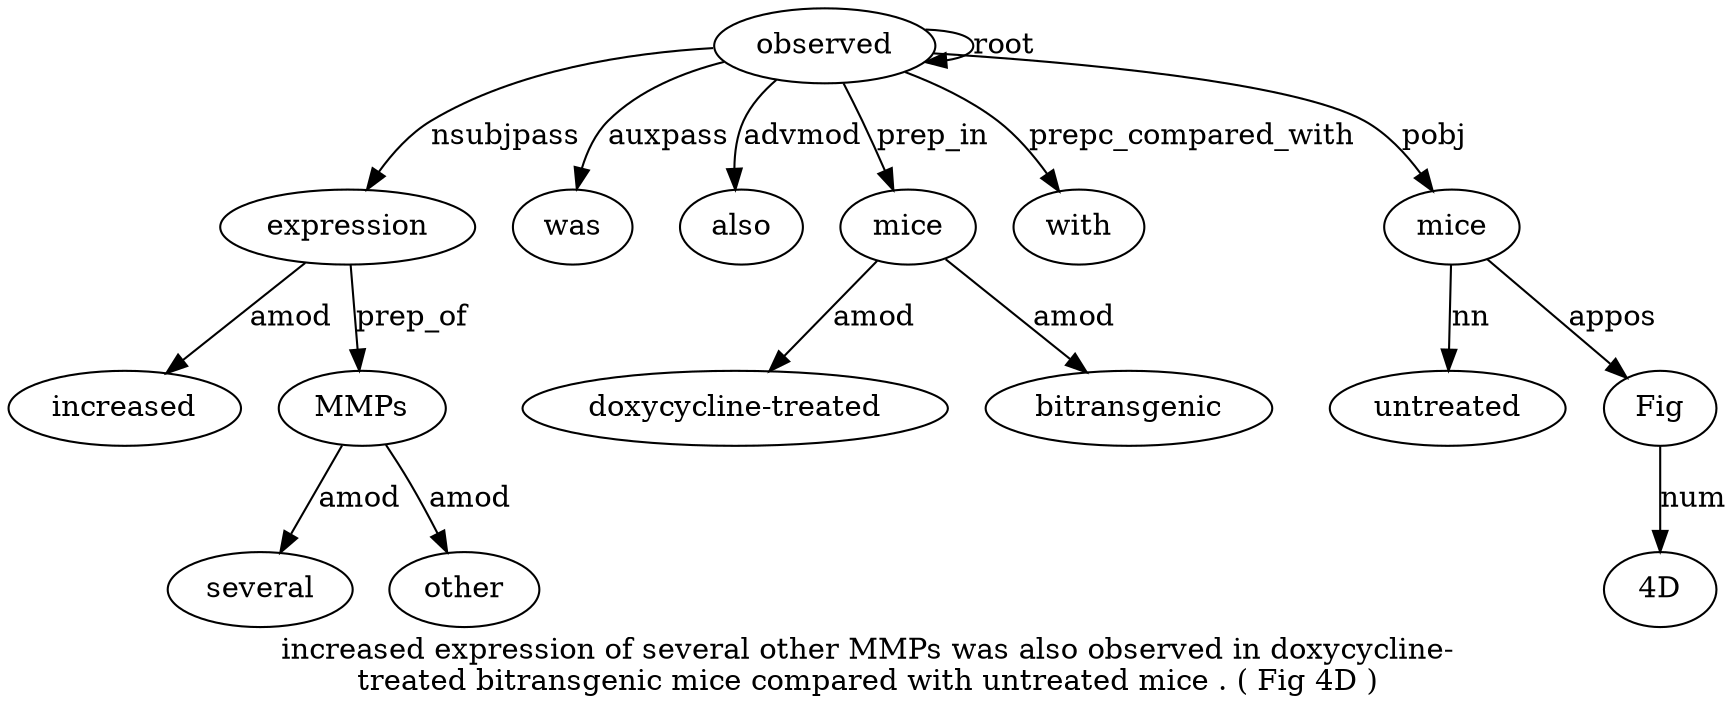 digraph "increased expression of several other MMPs was also observed in doxycycline-treated bitransgenic mice compared with untreated mice . ( Fig 4D )" {
label="increased expression of several other MMPs was also observed in doxycycline-
treated bitransgenic mice compared with untreated mice . ( Fig 4D )";
expression2 [style=filled, fillcolor=white, label=expression];
increased1 [style=filled, fillcolor=white, label=increased];
expression2 -> increased1  [label=amod];
observed9 [style=filled, fillcolor=white, label=observed];
observed9 -> expression2  [label=nsubjpass];
MMPs6 [style=filled, fillcolor=white, label=MMPs];
several4 [style=filled, fillcolor=white, label=several];
MMPs6 -> several4  [label=amod];
other5 [style=filled, fillcolor=white, label=other];
MMPs6 -> other5  [label=amod];
expression2 -> MMPs6  [label=prep_of];
was7 [style=filled, fillcolor=white, label=was];
observed9 -> was7  [label=auxpass];
also8 [style=filled, fillcolor=white, label=also];
observed9 -> also8  [label=advmod];
observed9 -> observed9  [label=root];
mice13 [style=filled, fillcolor=white, label=mice];
"doxycycline-treated11" [style=filled, fillcolor=white, label="doxycycline-treated"];
mice13 -> "doxycycline-treated11"  [label=amod];
bitransgenic12 [style=filled, fillcolor=white, label=bitransgenic];
mice13 -> bitransgenic12  [label=amod];
observed9 -> mice13  [label=prep_in];
with15 [style=filled, fillcolor=white, label=with];
observed9 -> with15  [label=prepc_compared_with];
mice17 [style=filled, fillcolor=white, label=mice];
untreated16 [style=filled, fillcolor=white, label=untreated];
mice17 -> untreated16  [label=nn];
observed9 -> mice17  [label=pobj];
Fig20 [style=filled, fillcolor=white, label=Fig];
mice17 -> Fig20  [label=appos];
"4D21" [style=filled, fillcolor=white, label="4D"];
Fig20 -> "4D21"  [label=num];
}
